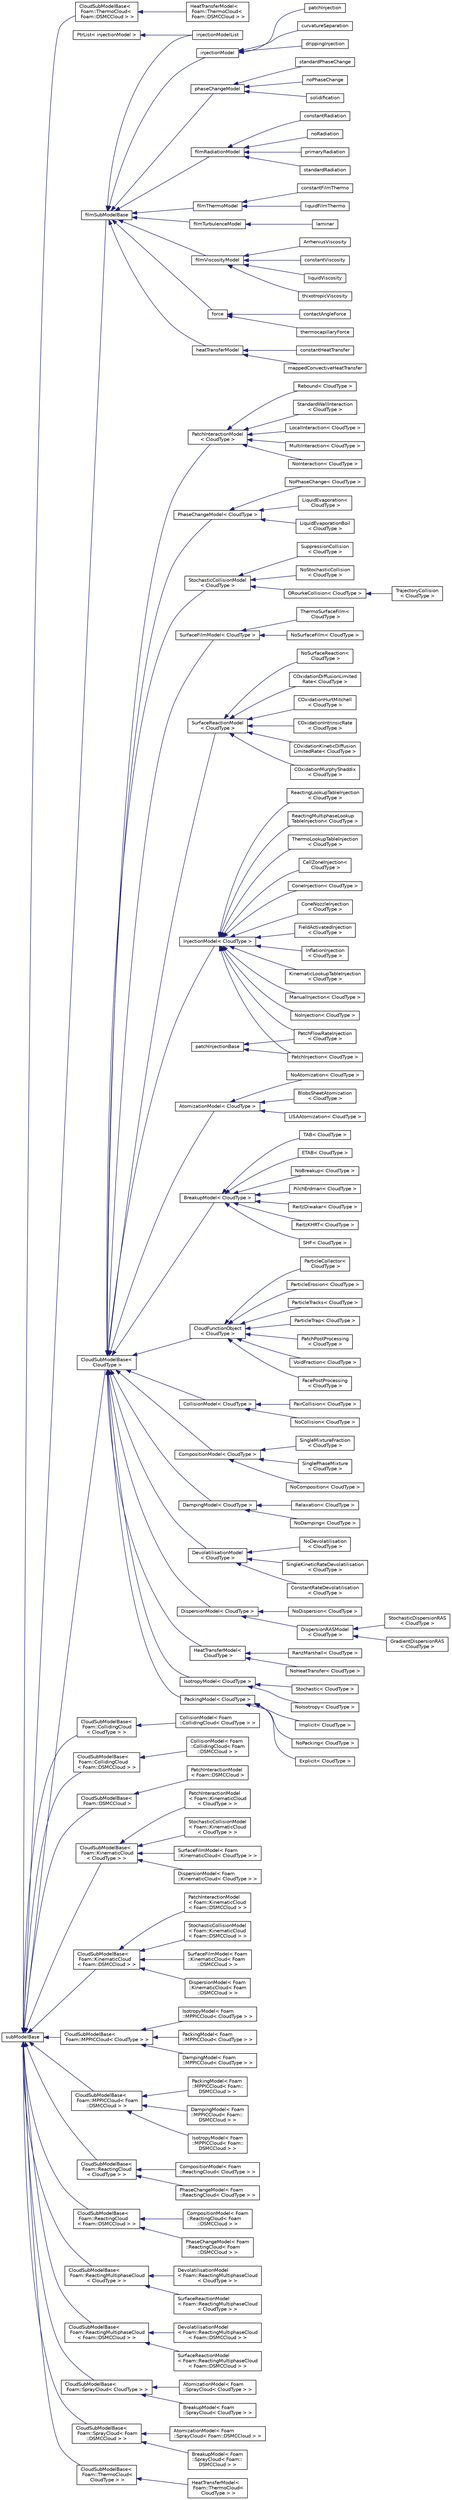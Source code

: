 digraph "Graphical Class Hierarchy"
{
  bgcolor="transparent";
  edge [fontname="Helvetica",fontsize="10",labelfontname="Helvetica",labelfontsize="10"];
  node [fontname="Helvetica",fontsize="10",shape=record];
  rankdir="LR";
  Node1 [label="patchInjectionBase",height=0.2,width=0.4,color="black",URL="$a01842.html"];
  Node1 -> Node2 [dir="back",color="midnightblue",fontsize="10",style="solid",fontname="Helvetica"];
  Node2 [label="PatchFlowRateInjection\l\< CloudType \>",height=0.2,width=0.4,color="black",URL="$a01837.html",tooltip="Patch injection, by using patch flow rate to determine concentration and velocity. "];
  Node1 -> Node3 [dir="back",color="midnightblue",fontsize="10",style="solid",fontname="Helvetica"];
  Node3 [label="PatchInjection\< CloudType \>",height=0.2,width=0.4,color="black",URL="$a01839.html",tooltip="Patch injection. "];
  Node4 [label="PtrList\< injectionModel \>",height=0.2,width=0.4,color="black",URL="$a02072.html"];
  Node4 -> Node5 [dir="back",color="midnightblue",fontsize="10",style="solid",fontname="Helvetica"];
  Node5 [label="injectionModelList",height=0.2,width=0.4,color="black",URL="$a01117.html"];
  Node6 [label="subModelBase",height=0.2,width=0.4,color="black",URL="$a02540.html",tooltip="Base class for generic sub-models requiring to be read from dictionary. Provides a mechanism to read ..."];
  Node6 -> Node7 [dir="back",color="midnightblue",fontsize="10",style="solid",fontname="Helvetica"];
  Node7 [label="CloudSubModelBase\<\l Foam::CollidingCloud\l\< CloudType \> \>",height=0.2,width=0.4,color="black",URL="$a00286.html"];
  Node7 -> Node8 [dir="back",color="midnightblue",fontsize="10",style="solid",fontname="Helvetica"];
  Node8 [label="CollisionModel\< Foam\l::CollidingCloud\< CloudType \> \>",height=0.2,width=0.4,color="black",URL="$a00311.html"];
  Node6 -> Node9 [dir="back",color="midnightblue",fontsize="10",style="solid",fontname="Helvetica"];
  Node9 [label="CloudSubModelBase\<\l Foam::CollidingCloud\l\< Foam::DSMCCloud \> \>",height=0.2,width=0.4,color="black",URL="$a00286.html"];
  Node9 -> Node10 [dir="back",color="midnightblue",fontsize="10",style="solid",fontname="Helvetica"];
  Node10 [label="CollisionModel\< Foam\l::CollidingCloud\< Foam\l::DSMCCloud \> \>",height=0.2,width=0.4,color="black",URL="$a00311.html"];
  Node6 -> Node11 [dir="back",color="midnightblue",fontsize="10",style="solid",fontname="Helvetica"];
  Node11 [label="CloudSubModelBase\<\l Foam::DSMCCloud \>",height=0.2,width=0.4,color="black",URL="$a00286.html"];
  Node11 -> Node12 [dir="back",color="midnightblue",fontsize="10",style="solid",fontname="Helvetica"];
  Node12 [label="PatchInteractionModel\l\< Foam::DSMCCloud \>",height=0.2,width=0.4,color="black",URL="$a01845.html"];
  Node6 -> Node13 [dir="back",color="midnightblue",fontsize="10",style="solid",fontname="Helvetica"];
  Node13 [label="CloudSubModelBase\<\l Foam::KinematicCloud\l\< CloudType \> \>",height=0.2,width=0.4,color="black",URL="$a00286.html"];
  Node13 -> Node14 [dir="back",color="midnightblue",fontsize="10",style="solid",fontname="Helvetica"];
  Node14 [label="DispersionModel\< Foam\l::KinematicCloud\< CloudType \> \>",height=0.2,width=0.4,color="black",URL="$a00552.html"];
  Node13 -> Node15 [dir="back",color="midnightblue",fontsize="10",style="solid",fontname="Helvetica"];
  Node15 [label="PatchInteractionModel\l\< Foam::KinematicCloud\l\< CloudType \> \>",height=0.2,width=0.4,color="black",URL="$a01845.html"];
  Node13 -> Node16 [dir="back",color="midnightblue",fontsize="10",style="solid",fontname="Helvetica"];
  Node16 [label="StochasticCollisionModel\l\< Foam::KinematicCloud\l\< CloudType \> \>",height=0.2,width=0.4,color="black",URL="$a02523.html"];
  Node13 -> Node17 [dir="back",color="midnightblue",fontsize="10",style="solid",fontname="Helvetica"];
  Node17 [label="SurfaceFilmModel\< Foam\l::KinematicCloud\< CloudType \> \>",height=0.2,width=0.4,color="black",URL="$a02553.html"];
  Node6 -> Node18 [dir="back",color="midnightblue",fontsize="10",style="solid",fontname="Helvetica"];
  Node18 [label="CloudSubModelBase\<\l Foam::KinematicCloud\l\< Foam::DSMCCloud \> \>",height=0.2,width=0.4,color="black",URL="$a00286.html"];
  Node18 -> Node19 [dir="back",color="midnightblue",fontsize="10",style="solid",fontname="Helvetica"];
  Node19 [label="DispersionModel\< Foam\l::KinematicCloud\< Foam\l::DSMCCloud \> \>",height=0.2,width=0.4,color="black",URL="$a00552.html"];
  Node18 -> Node20 [dir="back",color="midnightblue",fontsize="10",style="solid",fontname="Helvetica"];
  Node20 [label="PatchInteractionModel\l\< Foam::KinematicCloud\l\< Foam::DSMCCloud \> \>",height=0.2,width=0.4,color="black",URL="$a01845.html"];
  Node18 -> Node21 [dir="back",color="midnightblue",fontsize="10",style="solid",fontname="Helvetica"];
  Node21 [label="StochasticCollisionModel\l\< Foam::KinematicCloud\l\< Foam::DSMCCloud \> \>",height=0.2,width=0.4,color="black",URL="$a02523.html"];
  Node18 -> Node22 [dir="back",color="midnightblue",fontsize="10",style="solid",fontname="Helvetica"];
  Node22 [label="SurfaceFilmModel\< Foam\l::KinematicCloud\< Foam\l::DSMCCloud \> \>",height=0.2,width=0.4,color="black",URL="$a02553.html"];
  Node6 -> Node23 [dir="back",color="midnightblue",fontsize="10",style="solid",fontname="Helvetica"];
  Node23 [label="CloudSubModelBase\<\l Foam::MPPICCloud\< CloudType \> \>",height=0.2,width=0.4,color="black",URL="$a00286.html"];
  Node23 -> Node24 [dir="back",color="midnightblue",fontsize="10",style="solid",fontname="Helvetica"];
  Node24 [label="DampingModel\< Foam\l::MPPICCloud\< CloudType \> \>",height=0.2,width=0.4,color="black",URL="$a00506.html"];
  Node23 -> Node25 [dir="back",color="midnightblue",fontsize="10",style="solid",fontname="Helvetica"];
  Node25 [label="IsotropyModel\< Foam\l::MPPICCloud\< CloudType \> \>",height=0.2,width=0.4,color="black",URL="$a01215.html"];
  Node23 -> Node26 [dir="back",color="midnightblue",fontsize="10",style="solid",fontname="Helvetica"];
  Node26 [label="PackingModel\< Foam\l::MPPICCloud\< CloudType \> \>",height=0.2,width=0.4,color="black",URL="$a01797.html"];
  Node6 -> Node27 [dir="back",color="midnightblue",fontsize="10",style="solid",fontname="Helvetica"];
  Node27 [label="CloudSubModelBase\<\l Foam::MPPICCloud\< Foam\l::DSMCCloud \> \>",height=0.2,width=0.4,color="black",URL="$a00286.html"];
  Node27 -> Node28 [dir="back",color="midnightblue",fontsize="10",style="solid",fontname="Helvetica"];
  Node28 [label="DampingModel\< Foam\l::MPPICCloud\< Foam::\lDSMCCloud \> \>",height=0.2,width=0.4,color="black",URL="$a00506.html"];
  Node27 -> Node29 [dir="back",color="midnightblue",fontsize="10",style="solid",fontname="Helvetica"];
  Node29 [label="IsotropyModel\< Foam\l::MPPICCloud\< Foam::\lDSMCCloud \> \>",height=0.2,width=0.4,color="black",URL="$a01215.html"];
  Node27 -> Node30 [dir="back",color="midnightblue",fontsize="10",style="solid",fontname="Helvetica"];
  Node30 [label="PackingModel\< Foam\l::MPPICCloud\< Foam::\lDSMCCloud \> \>",height=0.2,width=0.4,color="black",URL="$a01797.html"];
  Node6 -> Node31 [dir="back",color="midnightblue",fontsize="10",style="solid",fontname="Helvetica"];
  Node31 [label="CloudSubModelBase\<\l Foam::ReactingCloud\l\< CloudType \> \>",height=0.2,width=0.4,color="black",URL="$a00286.html"];
  Node31 -> Node32 [dir="back",color="midnightblue",fontsize="10",style="solid",fontname="Helvetica"];
  Node32 [label="CompositionModel\< Foam\l::ReactingCloud\< CloudType \> \>",height=0.2,width=0.4,color="black",URL="$a00334.html"];
  Node31 -> Node33 [dir="back",color="midnightblue",fontsize="10",style="solid",fontname="Helvetica"];
  Node33 [label="PhaseChangeModel\< Foam\l::ReactingCloud\< CloudType \> \>",height=0.2,width=0.4,color="black",URL="$a01872.html"];
  Node6 -> Node34 [dir="back",color="midnightblue",fontsize="10",style="solid",fontname="Helvetica"];
  Node34 [label="CloudSubModelBase\<\l Foam::ReactingCloud\l\< Foam::DSMCCloud \> \>",height=0.2,width=0.4,color="black",URL="$a00286.html"];
  Node34 -> Node35 [dir="back",color="midnightblue",fontsize="10",style="solid",fontname="Helvetica"];
  Node35 [label="CompositionModel\< Foam\l::ReactingCloud\< Foam\l::DSMCCloud \> \>",height=0.2,width=0.4,color="black",URL="$a00334.html"];
  Node34 -> Node36 [dir="back",color="midnightblue",fontsize="10",style="solid",fontname="Helvetica"];
  Node36 [label="PhaseChangeModel\< Foam\l::ReactingCloud\< Foam\l::DSMCCloud \> \>",height=0.2,width=0.4,color="black",URL="$a01872.html"];
  Node6 -> Node37 [dir="back",color="midnightblue",fontsize="10",style="solid",fontname="Helvetica"];
  Node37 [label="CloudSubModelBase\<\l Foam::ReactingMultiphaseCloud\l\< CloudType \> \>",height=0.2,width=0.4,color="black",URL="$a00286.html"];
  Node37 -> Node38 [dir="back",color="midnightblue",fontsize="10",style="solid",fontname="Helvetica"];
  Node38 [label="DevolatilisationModel\l\< Foam::ReactingMultiphaseCloud\l\< CloudType \> \>",height=0.2,width=0.4,color="black",URL="$a00518.html"];
  Node37 -> Node39 [dir="back",color="midnightblue",fontsize="10",style="solid",fontname="Helvetica"];
  Node39 [label="SurfaceReactionModel\l\< Foam::ReactingMultiphaseCloud\l\< CloudType \> \>",height=0.2,width=0.4,color="black",URL="$a02567.html"];
  Node6 -> Node40 [dir="back",color="midnightblue",fontsize="10",style="solid",fontname="Helvetica"];
  Node40 [label="CloudSubModelBase\<\l Foam::ReactingMultiphaseCloud\l\< Foam::DSMCCloud \> \>",height=0.2,width=0.4,color="black",URL="$a00286.html"];
  Node40 -> Node41 [dir="back",color="midnightblue",fontsize="10",style="solid",fontname="Helvetica"];
  Node41 [label="DevolatilisationModel\l\< Foam::ReactingMultiphaseCloud\l\< Foam::DSMCCloud \> \>",height=0.2,width=0.4,color="black",URL="$a00518.html"];
  Node40 -> Node42 [dir="back",color="midnightblue",fontsize="10",style="solid",fontname="Helvetica"];
  Node42 [label="SurfaceReactionModel\l\< Foam::ReactingMultiphaseCloud\l\< Foam::DSMCCloud \> \>",height=0.2,width=0.4,color="black",URL="$a02567.html"];
  Node6 -> Node43 [dir="back",color="midnightblue",fontsize="10",style="solid",fontname="Helvetica"];
  Node43 [label="CloudSubModelBase\<\l Foam::SprayCloud\< CloudType \> \>",height=0.2,width=0.4,color="black",URL="$a00286.html"];
  Node43 -> Node44 [dir="back",color="midnightblue",fontsize="10",style="solid",fontname="Helvetica"];
  Node44 [label="AtomizationModel\< Foam\l::SprayCloud\< CloudType \> \>",height=0.2,width=0.4,color="black",URL="$a00080.html"];
  Node43 -> Node45 [dir="back",color="midnightblue",fontsize="10",style="solid",fontname="Helvetica"];
  Node45 [label="BreakupModel\< Foam\l::SprayCloud\< CloudType \> \>",height=0.2,width=0.4,color="black",URL="$a00161.html"];
  Node6 -> Node46 [dir="back",color="midnightblue",fontsize="10",style="solid",fontname="Helvetica"];
  Node46 [label="CloudSubModelBase\<\l Foam::SprayCloud\< Foam\l::DSMCCloud \> \>",height=0.2,width=0.4,color="black",URL="$a00286.html"];
  Node46 -> Node47 [dir="back",color="midnightblue",fontsize="10",style="solid",fontname="Helvetica"];
  Node47 [label="AtomizationModel\< Foam\l::SprayCloud\< Foam::DSMCCloud \> \>",height=0.2,width=0.4,color="black",URL="$a00080.html"];
  Node46 -> Node48 [dir="back",color="midnightblue",fontsize="10",style="solid",fontname="Helvetica"];
  Node48 [label="BreakupModel\< Foam\l::SprayCloud\< Foam::\lDSMCCloud \> \>",height=0.2,width=0.4,color="black",URL="$a00161.html"];
  Node6 -> Node49 [dir="back",color="midnightblue",fontsize="10",style="solid",fontname="Helvetica"];
  Node49 [label="CloudSubModelBase\<\l Foam::ThermoCloud\<\l CloudType \> \>",height=0.2,width=0.4,color="black",URL="$a00286.html"];
  Node49 -> Node50 [dir="back",color="midnightblue",fontsize="10",style="solid",fontname="Helvetica"];
  Node50 [label="HeatTransferModel\<\l Foam::ThermoCloud\<\l CloudType \> \>",height=0.2,width=0.4,color="black",URL="$a01002.html"];
  Node6 -> Node51 [dir="back",color="midnightblue",fontsize="10",style="solid",fontname="Helvetica"];
  Node51 [label="CloudSubModelBase\<\l Foam::ThermoCloud\<\l Foam::DSMCCloud \> \>",height=0.2,width=0.4,color="black",URL="$a00286.html"];
  Node51 -> Node52 [dir="back",color="midnightblue",fontsize="10",style="solid",fontname="Helvetica"];
  Node52 [label="HeatTransferModel\<\l Foam::ThermoCloud\<\l Foam::DSMCCloud \> \>",height=0.2,width=0.4,color="black",URL="$a01002.html"];
  Node6 -> Node53 [dir="back",color="midnightblue",fontsize="10",style="solid",fontname="Helvetica"];
  Node53 [label="CloudSubModelBase\<\l CloudType \>",height=0.2,width=0.4,color="black",URL="$a00286.html",tooltip="Base class for cloud sub-models. "];
  Node53 -> Node54 [dir="back",color="midnightblue",fontsize="10",style="solid",fontname="Helvetica"];
  Node54 [label="AtomizationModel\< CloudType \>",height=0.2,width=0.4,color="black",URL="$a00080.html",tooltip="Templated atomization model class. "];
  Node54 -> Node55 [dir="back",color="midnightblue",fontsize="10",style="solid",fontname="Helvetica"];
  Node55 [label="BlobsSheetAtomization\l\< CloudType \>",height=0.2,width=0.4,color="black",URL="$a00141.html",tooltip="Primary Breakup Model for pressure swirl atomizers. "];
  Node54 -> Node56 [dir="back",color="midnightblue",fontsize="10",style="solid",fontname="Helvetica"];
  Node56 [label="LISAAtomization\< CloudType \>",height=0.2,width=0.4,color="black",URL="$a01390.html",tooltip="Primary Breakup Model for pressure swirl atomizers. "];
  Node54 -> Node57 [dir="back",color="midnightblue",fontsize="10",style="solid",fontname="Helvetica"];
  Node57 [label="NoAtomization\< CloudType \>",height=0.2,width=0.4,color="black",URL="$a01623.html",tooltip="Dummy phase change model for &#39;none&#39;. "];
  Node53 -> Node58 [dir="back",color="midnightblue",fontsize="10",style="solid",fontname="Helvetica"];
  Node58 [label="BreakupModel\< CloudType \>",height=0.2,width=0.4,color="black",URL="$a00161.html",tooltip="Templated break-up model class. "];
  Node58 -> Node59 [dir="back",color="midnightblue",fontsize="10",style="solid",fontname="Helvetica"];
  Node59 [label="ETAB\< CloudType \>",height=0.2,width=0.4,color="black",URL="$a00687.html",tooltip="The Enhanced TAB model. "];
  Node58 -> Node60 [dir="back",color="midnightblue",fontsize="10",style="solid",fontname="Helvetica"];
  Node60 [label="NoBreakup\< CloudType \>",height=0.2,width=0.4,color="black",URL="$a01627.html",tooltip="Dummy breakup model for &#39;none&#39;. "];
  Node58 -> Node61 [dir="back",color="midnightblue",fontsize="10",style="solid",fontname="Helvetica"];
  Node61 [label="PilchErdman\< CloudType \>",height=0.2,width=0.4,color="black",URL="$a01889.html",tooltip="Particle secondary breakup model, based on the reference: "];
  Node58 -> Node62 [dir="back",color="midnightblue",fontsize="10",style="solid",fontname="Helvetica"];
  Node62 [label="ReitzDiwakar\< CloudType \>",height=0.2,width=0.4,color="black",URL="$a02196.html",tooltip="secondary breakup model "];
  Node58 -> Node63 [dir="back",color="midnightblue",fontsize="10",style="solid",fontname="Helvetica"];
  Node63 [label="ReitzKHRT\< CloudType \>",height=0.2,width=0.4,color="black",URL="$a02197.html",tooltip="secondary breakup model which uses the Kelvin-Helmholtz instability theory to predict the &#39;stripped&#39; ..."];
  Node58 -> Node64 [dir="back",color="midnightblue",fontsize="10",style="solid",fontname="Helvetica"];
  Node64 [label="SHF\< CloudType \>",height=0.2,width=0.4,color="black",URL="$a02354.html",tooltip="Secondary Breakup Model to take account of the different breakup regimes, bag, molutimode, shear.... "];
  Node58 -> Node65 [dir="back",color="midnightblue",fontsize="10",style="solid",fontname="Helvetica"];
  Node65 [label="TAB\< CloudType \>",height=0.2,width=0.4,color="black",URL="$a02623.html",tooltip="The TAB Method for Numerical Calculation of Spray Droplet Breakup. "];
  Node53 -> Node66 [dir="back",color="midnightblue",fontsize="10",style="solid",fontname="Helvetica"];
  Node66 [label="CloudFunctionObject\l\< CloudType \>",height=0.2,width=0.4,color="black",URL="$a00280.html",tooltip="Templated cloud function object base class. "];
  Node66 -> Node67 [dir="back",color="midnightblue",fontsize="10",style="solid",fontname="Helvetica"];
  Node67 [label="FacePostProcessing\l\< CloudType \>",height=0.2,width=0.4,color="black",URL="$a00741.html",tooltip="Records particle face quantities on used-specified face zone. "];
  Node66 -> Node68 [dir="back",color="midnightblue",fontsize="10",style="solid",fontname="Helvetica"];
  Node68 [label="ParticleCollector\<\l CloudType \>",height=0.2,width=0.4,color="black",URL="$a01814.html",tooltip="Function object to collect the parcel mass- and mass flow rate over a set of polygons. The polygons can either be specified by sets of user- supplied points, or in a concentric circles arrangement. If a parcel is &#39;collected&#39;, it can be flagged to be removed from the domain using the removeCollected entry. "];
  Node66 -> Node69 [dir="back",color="midnightblue",fontsize="10",style="solid",fontname="Helvetica"];
  Node69 [label="ParticleErosion\< CloudType \>",height=0.2,width=0.4,color="black",URL="$a01815.html",tooltip="Creates particle erosion field, Q. "];
  Node66 -> Node70 [dir="back",color="midnightblue",fontsize="10",style="solid",fontname="Helvetica"];
  Node70 [label="ParticleTracks\< CloudType \>",height=0.2,width=0.4,color="black",URL="$a01819.html",tooltip="Records particle state (all variables) on each call to postFace. "];
  Node66 -> Node71 [dir="back",color="midnightblue",fontsize="10",style="solid",fontname="Helvetica"];
  Node71 [label="ParticleTrap\< CloudType \>",height=0.2,width=0.4,color="black",URL="$a01820.html",tooltip="Traps particles within a given phase fraction for multi-phase cases. "];
  Node66 -> Node72 [dir="back",color="midnightblue",fontsize="10",style="solid",fontname="Helvetica"];
  Node72 [label="PatchPostProcessing\l\< CloudType \>",height=0.2,width=0.4,color="black",URL="$a01848.html",tooltip="Standard post-processing. "];
  Node66 -> Node73 [dir="back",color="midnightblue",fontsize="10",style="solid",fontname="Helvetica"];
  Node73 [label="VoidFraction\< CloudType \>",height=0.2,width=0.4,color="black",URL="$a02904.html",tooltip="Creates particle void fraction field on carrier phase. "];
  Node53 -> Node74 [dir="back",color="midnightblue",fontsize="10",style="solid",fontname="Helvetica"];
  Node74 [label="CollisionModel\< CloudType \>",height=0.2,width=0.4,color="black",URL="$a00311.html",tooltip="Templated collision model class. "];
  Node74 -> Node75 [dir="back",color="midnightblue",fontsize="10",style="solid",fontname="Helvetica"];
  Node75 [label="NoCollision\< CloudType \>",height=0.2,width=0.4,color="black",URL="$a01629.html",tooltip="Place holder for &#39;none&#39; option. "];
  Node74 -> Node76 [dir="back",color="midnightblue",fontsize="10",style="solid",fontname="Helvetica"];
  Node76 [label="PairCollision\< CloudType \>",height=0.2,width=0.4,color="black",URL="$a01799.html"];
  Node53 -> Node77 [dir="back",color="midnightblue",fontsize="10",style="solid",fontname="Helvetica"];
  Node77 [label="CompositionModel\< CloudType \>",height=0.2,width=0.4,color="black",URL="$a00334.html",tooltip="Templated reacting parcel composition model class Consists of carrier species (via thermo package)..."];
  Node77 -> Node78 [dir="back",color="midnightblue",fontsize="10",style="solid",fontname="Helvetica"];
  Node78 [label="NoComposition\< CloudType \>",height=0.2,width=0.4,color="black",URL="$a01631.html",tooltip="Dummy class for &#39;none&#39; option - will raise an error if any functions are called that require return v..."];
  Node77 -> Node79 [dir="back",color="midnightblue",fontsize="10",style="solid",fontname="Helvetica"];
  Node79 [label="SingleMixtureFraction\l\< CloudType \>",height=0.2,width=0.4,color="black",URL="$a02385.html",tooltip="Templated parcel multi-phase, multi-component class. "];
  Node77 -> Node80 [dir="back",color="midnightblue",fontsize="10",style="solid",fontname="Helvetica"];
  Node80 [label="SinglePhaseMixture\l\< CloudType \>",height=0.2,width=0.4,color="black",URL="$a02386.html",tooltip="Templated parcel single phase, multi-component class. "];
  Node53 -> Node81 [dir="back",color="midnightblue",fontsize="10",style="solid",fontname="Helvetica"];
  Node81 [label="DampingModel\< CloudType \>",height=0.2,width=0.4,color="black",URL="$a00506.html",tooltip="Base class for collisional damping models. "];
  Node81 -> Node82 [dir="back",color="midnightblue",fontsize="10",style="solid",fontname="Helvetica"];
  Node82 [label="NoDamping\< CloudType \>",height=0.2,width=0.4,color="black",URL="$a01633.html"];
  Node81 -> Node83 [dir="back",color="midnightblue",fontsize="10",style="solid",fontname="Helvetica"];
  Node83 [label="Relaxation\< CloudType \>",height=0.2,width=0.4,color="black",URL="$a02200.html",tooltip="Relaxation collisional damping model. "];
  Node53 -> Node84 [dir="back",color="midnightblue",fontsize="10",style="solid",fontname="Helvetica"];
  Node84 [label="DevolatilisationModel\l\< CloudType \>",height=0.2,width=0.4,color="black",URL="$a00518.html",tooltip="Templated devolatilisation model class. "];
  Node84 -> Node85 [dir="back",color="midnightblue",fontsize="10",style="solid",fontname="Helvetica"];
  Node85 [label="ConstantRateDevolatilisation\l\< CloudType \>",height=0.2,width=0.4,color="black",URL="$a00382.html",tooltip="Constant rate devolatisation model. "];
  Node84 -> Node86 [dir="back",color="midnightblue",fontsize="10",style="solid",fontname="Helvetica"];
  Node86 [label="NoDevolatilisation\l\< CloudType \>",height=0.2,width=0.4,color="black",URL="$a01637.html",tooltip="Dummy devolatilisation model for &#39;none&#39;. "];
  Node84 -> Node87 [dir="back",color="midnightblue",fontsize="10",style="solid",fontname="Helvetica"];
  Node87 [label="SingleKineticRateDevolatilisation\l\< CloudType \>",height=0.2,width=0.4,color="black",URL="$a02382.html",tooltip="Single kinetic rate devolatisation model. "];
  Node53 -> Node88 [dir="back",color="midnightblue",fontsize="10",style="solid",fontname="Helvetica"];
  Node88 [label="DispersionModel\< CloudType \>",height=0.2,width=0.4,color="black",URL="$a00552.html"];
  Node88 -> Node89 [dir="back",color="midnightblue",fontsize="10",style="solid",fontname="Helvetica"];
  Node89 [label="DispersionRASModel\l\< CloudType \>",height=0.2,width=0.4,color="black",URL="$a00553.html",tooltip="Base class for particle dispersion models based on RAS turbulence. "];
  Node89 -> Node90 [dir="back",color="midnightblue",fontsize="10",style="solid",fontname="Helvetica"];
  Node90 [label="GradientDispersionRAS\l\< CloudType \>",height=0.2,width=0.4,color="black",URL="$a00951.html",tooltip="The velocity is perturbed in the direction of -grad(k), with a Gaussian random number distribution wi..."];
  Node89 -> Node91 [dir="back",color="midnightblue",fontsize="10",style="solid",fontname="Helvetica"];
  Node91 [label="StochasticDispersionRAS\l\< CloudType \>",height=0.2,width=0.4,color="black",URL="$a02524.html",tooltip="The velocity is perturbed in random direction, with a Gaussian random number distribution with varian..."];
  Node88 -> Node92 [dir="back",color="midnightblue",fontsize="10",style="solid",fontname="Helvetica"];
  Node92 [label="NoDispersion\< CloudType \>",height=0.2,width=0.4,color="black",URL="$a01638.html",tooltip="Place holder for &#39;none&#39; option. "];
  Node53 -> Node93 [dir="back",color="midnightblue",fontsize="10",style="solid",fontname="Helvetica"];
  Node93 [label="HeatTransferModel\<\l CloudType \>",height=0.2,width=0.4,color="black",URL="$a01002.html",tooltip="Templated heat transfer model class. "];
  Node93 -> Node94 [dir="back",color="midnightblue",fontsize="10",style="solid",fontname="Helvetica"];
  Node94 [label="NoHeatTransfer\< CloudType \>",height=0.2,width=0.4,color="black",URL="$a01641.html",tooltip="Dummy heat transfer model for &#39;none&#39;. "];
  Node93 -> Node95 [dir="back",color="midnightblue",fontsize="10",style="solid",fontname="Helvetica"];
  Node95 [label="RanzMarshall\< CloudType \>",height=0.2,width=0.4,color="black",URL="$a02113.html",tooltip="The Ranz-Marshall correlation for heat transfer. "];
  Node53 -> Node96 [dir="back",color="midnightblue",fontsize="10",style="solid",fontname="Helvetica"];
  Node96 [label="InjectionModel\< CloudType \>",height=0.2,width=0.4,color="black",URL="$a01113.html",tooltip="Templated injection model class. "];
  Node96 -> Node97 [dir="back",color="midnightblue",fontsize="10",style="solid",fontname="Helvetica"];
  Node97 [label="CellZoneInjection\<\l CloudType \>",height=0.2,width=0.4,color="black",URL="$a00243.html",tooltip="Injection positions specified by a particle number density within a cell set. "];
  Node96 -> Node98 [dir="back",color="midnightblue",fontsize="10",style="solid",fontname="Helvetica"];
  Node98 [label="ConeInjection\< CloudType \>",height=0.2,width=0.4,color="black",URL="$a00341.html",tooltip="Multi-point cone injection model. "];
  Node96 -> Node99 [dir="back",color="midnightblue",fontsize="10",style="solid",fontname="Helvetica"];
  Node99 [label="ConeNozzleInjection\l\< CloudType \>",height=0.2,width=0.4,color="black",URL="$a00342.html",tooltip="Cone injection. "];
  Node96 -> Node100 [dir="back",color="midnightblue",fontsize="10",style="solid",fontname="Helvetica"];
  Node100 [label="FieldActivatedInjection\l\< CloudType \>",height=0.2,width=0.4,color="black",URL="$a00766.html",tooltip="Injection at specified positions, with the conditions: "];
  Node96 -> Node101 [dir="back",color="midnightblue",fontsize="10",style="solid",fontname="Helvetica"];
  Node101 [label="InflationInjection\l\< CloudType \>",height=0.2,width=0.4,color="black",URL="$a01108.html",tooltip="Inflation injection - creates new particles by splitting existing particles within in a set of genera..."];
  Node96 -> Node102 [dir="back",color="midnightblue",fontsize="10",style="solid",fontname="Helvetica"];
  Node102 [label="KinematicLookupTableInjection\l\< CloudType \>",height=0.2,width=0.4,color="black",URL="$a01256.html",tooltip="Particle injection sources read from look-up table. Each row corresponds to an injection site..."];
  Node96 -> Node103 [dir="back",color="midnightblue",fontsize="10",style="solid",fontname="Helvetica"];
  Node103 [label="ManualInjection\< CloudType \>",height=0.2,width=0.4,color="black",URL="$a01428.html",tooltip="Manual injection. "];
  Node96 -> Node104 [dir="back",color="midnightblue",fontsize="10",style="solid",fontname="Helvetica"];
  Node104 [label="NoInjection\< CloudType \>",height=0.2,width=0.4,color="black",URL="$a01643.html",tooltip="Place holder for &#39;none&#39; option. "];
  Node96 -> Node2 [dir="back",color="midnightblue",fontsize="10",style="solid",fontname="Helvetica"];
  Node96 -> Node3 [dir="back",color="midnightblue",fontsize="10",style="solid",fontname="Helvetica"];
  Node96 -> Node105 [dir="back",color="midnightblue",fontsize="10",style="solid",fontname="Helvetica"];
  Node105 [label="ReactingLookupTableInjection\l\< CloudType \>",height=0.2,width=0.4,color="black",URL="$a02127.html",tooltip="Particle injection sources read from look-up table. Each row corresponds to an injection site..."];
  Node96 -> Node106 [dir="back",color="midnightblue",fontsize="10",style="solid",fontname="Helvetica"];
  Node106 [label="ReactingMultiphaseLookup\lTableInjection\< CloudType \>",height=0.2,width=0.4,color="black",URL="$a02131.html",tooltip="Particle injection sources read from look-up table. Each row corresponds to an injection site..."];
  Node96 -> Node107 [dir="back",color="midnightblue",fontsize="10",style="solid",fontname="Helvetica"];
  Node107 [label="ThermoLookupTableInjection\l\< CloudType \>",height=0.2,width=0.4,color="black",URL="$a02668.html",tooltip="Particle injection sources read from look-up table. Each row corresponds to an injection site..."];
  Node53 -> Node108 [dir="back",color="midnightblue",fontsize="10",style="solid",fontname="Helvetica"];
  Node108 [label="IsotropyModel\< CloudType \>",height=0.2,width=0.4,color="black",URL="$a01215.html",tooltip="Base class for collisional return-to-isotropy models. "];
  Node108 -> Node109 [dir="back",color="midnightblue",fontsize="10",style="solid",fontname="Helvetica"];
  Node109 [label="NoIsotropy\< CloudType \>",height=0.2,width=0.4,color="black",URL="$a01647.html"];
  Node108 -> Node110 [dir="back",color="midnightblue",fontsize="10",style="solid",fontname="Helvetica"];
  Node110 [label="Stochastic\< CloudType \>",height=0.2,width=0.4,color="black",URL="$a02522.html",tooltip="Stochastic return-to-isotropy model. "];
  Node53 -> Node111 [dir="back",color="midnightblue",fontsize="10",style="solid",fontname="Helvetica"];
  Node111 [label="PackingModel\< CloudType \>",height=0.2,width=0.4,color="black",URL="$a01797.html",tooltip="Base class for packing models. "];
  Node111 -> Node112 [dir="back",color="midnightblue",fontsize="10",style="solid",fontname="Helvetica"];
  Node112 [label="Explicit\< CloudType \>",height=0.2,width=0.4,color="black",URL="$a00694.html",tooltip="Explicit model for applying an inter-particle stress to the particles. "];
  Node111 -> Node113 [dir="back",color="midnightblue",fontsize="10",style="solid",fontname="Helvetica"];
  Node113 [label="Implicit\< CloudType \>",height=0.2,width=0.4,color="black",URL="$a01054.html",tooltip="Implicit model for applying an inter-particle stress to the particles. "];
  Node111 -> Node114 [dir="back",color="midnightblue",fontsize="10",style="solid",fontname="Helvetica"];
  Node114 [label="NoPacking\< CloudType \>",height=0.2,width=0.4,color="black",URL="$a01668.html"];
  Node53 -> Node115 [dir="back",color="midnightblue",fontsize="10",style="solid",fontname="Helvetica"];
  Node115 [label="PatchInteractionModel\l\< CloudType \>",height=0.2,width=0.4,color="black",URL="$a01845.html",tooltip="Templated patch interaction model class. "];
  Node115 -> Node116 [dir="back",color="midnightblue",fontsize="10",style="solid",fontname="Helvetica"];
  Node116 [label="LocalInteraction\< CloudType \>",height=0.2,width=0.4,color="black",URL="$a01403.html",tooltip="Patch interaction specified on a patch-by-patch basis. "];
  Node115 -> Node117 [dir="back",color="midnightblue",fontsize="10",style="solid",fontname="Helvetica"];
  Node117 [label="MultiInteraction\< CloudType \>",height=0.2,width=0.4,color="black",URL="$a01579.html",tooltip="Runs multiple patch interaction models in turn. Takes dictionary where all the subdictionaries are th..."];
  Node115 -> Node118 [dir="back",color="midnightblue",fontsize="10",style="solid",fontname="Helvetica"];
  Node118 [label="NoInteraction\< CloudType \>",height=0.2,width=0.4,color="black",URL="$a01644.html",tooltip="Dummy class for &#39;none&#39; option - will raise an error if any functions are called that require return v..."];
  Node115 -> Node119 [dir="back",color="midnightblue",fontsize="10",style="solid",fontname="Helvetica"];
  Node119 [label="Rebound\< CloudType \>",height=0.2,width=0.4,color="black",URL="$a02149.html",tooltip="Simple rebound patch interaction model. "];
  Node115 -> Node120 [dir="back",color="midnightblue",fontsize="10",style="solid",fontname="Helvetica"];
  Node120 [label="StandardWallInteraction\l\< CloudType \>",height=0.2,width=0.4,color="black",URL="$a02501.html",tooltip="Wall interaction model. Three choices: "];
  Node53 -> Node121 [dir="back",color="midnightblue",fontsize="10",style="solid",fontname="Helvetica"];
  Node121 [label="PhaseChangeModel\< CloudType \>",height=0.2,width=0.4,color="black",URL="$a01872.html",tooltip="Templated phase change model class. "];
  Node121 -> Node122 [dir="back",color="midnightblue",fontsize="10",style="solid",fontname="Helvetica"];
  Node122 [label="LiquidEvaporation\<\l CloudType \>",height=0.2,width=0.4,color="black",URL="$a01382.html",tooltip="Liquid evaporation model. "];
  Node121 -> Node123 [dir="back",color="midnightblue",fontsize="10",style="solid",fontname="Helvetica"];
  Node123 [label="LiquidEvaporationBoil\l\< CloudType \>",height=0.2,width=0.4,color="black",URL="$a01383.html",tooltip="Liquid evaporation model. "];
  Node121 -> Node124 [dir="back",color="midnightblue",fontsize="10",style="solid",fontname="Helvetica"];
  Node124 [label="NoPhaseChange\< CloudType \>",height=0.2,width=0.4,color="black",URL="$a01672.html",tooltip="Dummy phase change model for &#39;none&#39;. "];
  Node53 -> Node125 [dir="back",color="midnightblue",fontsize="10",style="solid",fontname="Helvetica"];
  Node125 [label="StochasticCollisionModel\l\< CloudType \>",height=0.2,width=0.4,color="black",URL="$a02523.html",tooltip="Templated stochastic collision model class. "];
  Node125 -> Node126 [dir="back",color="midnightblue",fontsize="10",style="solid",fontname="Helvetica"];
  Node126 [label="NoStochasticCollision\l\< CloudType \>",height=0.2,width=0.4,color="black",URL="$a01689.html",tooltip="Dummy collision model for &#39;none&#39;. "];
  Node125 -> Node127 [dir="back",color="midnightblue",fontsize="10",style="solid",fontname="Helvetica"];
  Node127 [label="ORourkeCollision\< CloudType \>",height=0.2,width=0.4,color="black",URL="$a01764.html",tooltip="Collision model by P.J. O&#39;Rourke. "];
  Node127 -> Node128 [dir="back",color="midnightblue",fontsize="10",style="solid",fontname="Helvetica"];
  Node128 [label="TrajectoryCollision\l\< CloudType \>",height=0.2,width=0.4,color="black",URL="$a02736.html",tooltip="Trajectory collision model by N. Nordin, based on O&#39;Rourke&#39;s collision model. "];
  Node125 -> Node129 [dir="back",color="midnightblue",fontsize="10",style="solid",fontname="Helvetica"];
  Node129 [label="SuppressionCollision\l\< CloudType \>",height=0.2,width=0.4,color="black",URL="$a02548.html",tooltip="Inter-cloud collision model, whereby the canReact flag can be used to inhibit devolatilisation and su..."];
  Node53 -> Node130 [dir="back",color="midnightblue",fontsize="10",style="solid",fontname="Helvetica"];
  Node130 [label="SurfaceFilmModel\< CloudType \>",height=0.2,width=0.4,color="black",URL="$a02553.html",tooltip="Templated wall surface film model class. "];
  Node130 -> Node131 [dir="back",color="midnightblue",fontsize="10",style="solid",fontname="Helvetica"];
  Node131 [label="NoSurfaceFilm\< CloudType \>",height=0.2,width=0.4,color="black",URL="$a01690.html",tooltip="Place holder for &#39;none&#39; option. "];
  Node130 -> Node132 [dir="back",color="midnightblue",fontsize="10",style="solid",fontname="Helvetica"];
  Node132 [label="ThermoSurfaceFilm\<\l CloudType \>",height=0.2,width=0.4,color="black",URL="$a02676.html",tooltip="Thermo parcel surface film model. "];
  Node53 -> Node133 [dir="back",color="midnightblue",fontsize="10",style="solid",fontname="Helvetica"];
  Node133 [label="SurfaceReactionModel\l\< CloudType \>",height=0.2,width=0.4,color="black",URL="$a02567.html",tooltip="Templated surface reaction model class. "];
  Node133 -> Node134 [dir="back",color="midnightblue",fontsize="10",style="solid",fontname="Helvetica"];
  Node134 [label="COxidationDiffusionLimited\lRate\< CloudType \>",height=0.2,width=0.4,color="black",URL="$a00429.html",tooltip="Diffusion limited rate surface reaction model for coal parcels. Limited to: "];
  Node133 -> Node135 [dir="back",color="midnightblue",fontsize="10",style="solid",fontname="Helvetica"];
  Node135 [label="COxidationHurtMitchell\l\< CloudType \>",height=0.2,width=0.4,color="black",URL="$a00430.html",tooltip="Char oxidation model given by Hurt and Mitchell: "];
  Node133 -> Node136 [dir="back",color="midnightblue",fontsize="10",style="solid",fontname="Helvetica"];
  Node136 [label="COxidationIntrinsicRate\l\< CloudType \>",height=0.2,width=0.4,color="black",URL="$a00431.html",tooltip="Intrinsic char surface reaction mndel. "];
  Node133 -> Node137 [dir="back",color="midnightblue",fontsize="10",style="solid",fontname="Helvetica"];
  Node137 [label="COxidationKineticDiffusion\lLimitedRate\< CloudType \>",height=0.2,width=0.4,color="black",URL="$a00432.html",tooltip="Kinetic/diffusion limited rate surface reaction model for coal parcels. Limited to: ..."];
  Node133 -> Node138 [dir="back",color="midnightblue",fontsize="10",style="solid",fontname="Helvetica"];
  Node138 [label="COxidationMurphyShaddix\l\< CloudType \>",height=0.2,width=0.4,color="black",URL="$a00433.html",tooltip="Limited to C(s) + O2 -> CO2. "];
  Node133 -> Node139 [dir="back",color="midnightblue",fontsize="10",style="solid",fontname="Helvetica"];
  Node139 [label="NoSurfaceReaction\<\l CloudType \>",height=0.2,width=0.4,color="black",URL="$a01691.html",tooltip="Dummy surface reaction model for &#39;none&#39;. "];
  Node6 -> Node140 [dir="back",color="midnightblue",fontsize="10",style="solid",fontname="Helvetica"];
  Node140 [label="filmSubModelBase",height=0.2,width=0.4,color="black",URL="$a00798.html"];
  Node140 -> Node141 [dir="back",color="midnightblue",fontsize="10",style="solid",fontname="Helvetica"];
  Node141 [label="filmRadiationModel",height=0.2,width=0.4,color="black",URL="$a00797.html"];
  Node141 -> Node142 [dir="back",color="midnightblue",fontsize="10",style="solid",fontname="Helvetica"];
  Node142 [label="constantRadiation",height=0.2,width=0.4,color="black",URL="$a00381.html"];
  Node141 -> Node143 [dir="back",color="midnightblue",fontsize="10",style="solid",fontname="Helvetica"];
  Node143 [label="noRadiation",height=0.2,width=0.4,color="black",URL="$a01680.html"];
  Node141 -> Node144 [dir="back",color="midnightblue",fontsize="10",style="solid",fontname="Helvetica"];
  Node144 [label="primaryRadiation",height=0.2,width=0.4,color="black",URL="$a02006.html"];
  Node141 -> Node145 [dir="back",color="midnightblue",fontsize="10",style="solid",fontname="Helvetica"];
  Node145 [label="standardRadiation",height=0.2,width=0.4,color="black",URL="$a02500.html"];
  Node140 -> Node146 [dir="back",color="midnightblue",fontsize="10",style="solid",fontname="Helvetica"];
  Node146 [label="filmThermoModel",height=0.2,width=0.4,color="black",URL="$a00800.html"];
  Node146 -> Node147 [dir="back",color="midnightblue",fontsize="10",style="solid",fontname="Helvetica"];
  Node147 [label="constantFilmThermo",height=0.2,width=0.4,color="black",URL="$a00367.html"];
  Node146 -> Node148 [dir="back",color="midnightblue",fontsize="10",style="solid",fontname="Helvetica"];
  Node148 [label="liquidFilmThermo",height=0.2,width=0.4,color="black",URL="$a01385.html"];
  Node140 -> Node149 [dir="back",color="midnightblue",fontsize="10",style="solid",fontname="Helvetica"];
  Node149 [label="filmTurbulenceModel",height=0.2,width=0.4,color="black",URL="$a00801.html",tooltip="Base class for film turbulence models. "];
  Node149 -> Node150 [dir="back",color="midnightblue",fontsize="10",style="solid",fontname="Helvetica"];
  Node150 [label="laminar",height=0.2,width=0.4,color="black",URL="$a01290.html",tooltip="Film laminar turbulence model. "];
  Node140 -> Node151 [dir="back",color="midnightblue",fontsize="10",style="solid",fontname="Helvetica"];
  Node151 [label="filmViscosityModel",height=0.2,width=0.4,color="black",URL="$a00802.html"];
  Node151 -> Node152 [dir="back",color="midnightblue",fontsize="10",style="solid",fontname="Helvetica"];
  Node152 [label="ArrheniusViscosity",height=0.2,width=0.4,color="black",URL="$a00070.html"];
  Node151 -> Node153 [dir="back",color="midnightblue",fontsize="10",style="solid",fontname="Helvetica"];
  Node153 [label="constantViscosity",height=0.2,width=0.4,color="black",URL="$a00389.html"];
  Node151 -> Node154 [dir="back",color="midnightblue",fontsize="10",style="solid",fontname="Helvetica"];
  Node154 [label="liquidViscosity",height=0.2,width=0.4,color="black",URL="$a01388.html"];
  Node151 -> Node155 [dir="back",color="midnightblue",fontsize="10",style="solid",fontname="Helvetica"];
  Node155 [label="thixotropicViscosity",height=0.2,width=0.4,color="black",URL="$a02679.html"];
  Node140 -> Node156 [dir="back",color="midnightblue",fontsize="10",style="solid",fontname="Helvetica"];
  Node156 [label="force",height=0.2,width=0.4,color="black",URL="$a00862.html",tooltip="Base class for film (stress-based) force models. "];
  Node156 -> Node157 [dir="back",color="midnightblue",fontsize="10",style="solid",fontname="Helvetica"];
  Node157 [label="contactAngleForce",height=0.2,width=0.4,color="black",URL="$a00402.html"];
  Node156 -> Node158 [dir="back",color="midnightblue",fontsize="10",style="solid",fontname="Helvetica"];
  Node158 [label="thermocapillaryForce",height=0.2,width=0.4,color="black",URL="$a02664.html"];
  Node140 -> Node159 [dir="back",color="midnightblue",fontsize="10",style="solid",fontname="Helvetica"];
  Node159 [label="heatTransferModel",height=0.2,width=0.4,color="black",URL="$a01001.html"];
  Node159 -> Node160 [dir="back",color="midnightblue",fontsize="10",style="solid",fontname="Helvetica"];
  Node160 [label="constantHeatTransfer",height=0.2,width=0.4,color="black",URL="$a00368.html"];
  Node159 -> Node161 [dir="back",color="midnightblue",fontsize="10",style="solid",fontname="Helvetica"];
  Node161 [label="mappedConvectiveHeatTransfer",height=0.2,width=0.4,color="black",URL="$a01442.html"];
  Node140 -> Node162 [dir="back",color="midnightblue",fontsize="10",style="solid",fontname="Helvetica"];
  Node162 [label="injectionModel",height=0.2,width=0.4,color="black",URL="$a01114.html",tooltip="Base class for film injection models, handling mass transfer from the film. "];
  Node162 -> Node163 [dir="back",color="midnightblue",fontsize="10",style="solid",fontname="Helvetica"];
  Node163 [label="curvatureSeparation",height=0.2,width=0.4,color="black",URL="$a00453.html"];
  Node162 -> Node164 [dir="back",color="midnightblue",fontsize="10",style="solid",fontname="Helvetica"];
  Node164 [label="drippingInjection",height=0.2,width=0.4,color="black",URL="$a00587.html"];
  Node162 -> Node165 [dir="back",color="midnightblue",fontsize="10",style="solid",fontname="Helvetica"];
  Node165 [label="patchInjection",height=0.2,width=0.4,color="black",URL="$a01840.html",tooltip="Remove and inject the mass in the film as it passes over the selected patches. "];
  Node140 -> Node5 [dir="back",color="midnightblue",fontsize="10",style="solid",fontname="Helvetica"];
  Node140 -> Node166 [dir="back",color="midnightblue",fontsize="10",style="solid",fontname="Helvetica"];
  Node166 [label="phaseChangeModel",height=0.2,width=0.4,color="black",URL="$a01871.html"];
  Node166 -> Node167 [dir="back",color="midnightblue",fontsize="10",style="solid",fontname="Helvetica"];
  Node167 [label="noPhaseChange",height=0.2,width=0.4,color="black",URL="$a01671.html"];
  Node166 -> Node168 [dir="back",color="midnightblue",fontsize="10",style="solid",fontname="Helvetica"];
  Node168 [label="solidification",height=0.2,width=0.4,color="black",URL="$a02435.html"];
  Node166 -> Node169 [dir="back",color="midnightblue",fontsize="10",style="solid",fontname="Helvetica"];
  Node169 [label="standardPhaseChange",height=0.2,width=0.4,color="black",URL="$a02498.html"];
}
